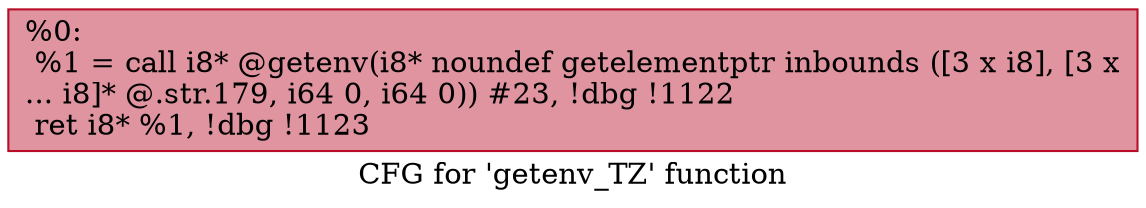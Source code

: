 digraph "CFG for 'getenv_TZ' function" {
	label="CFG for 'getenv_TZ' function";

	Node0x1860340 [shape=record,color="#b70d28ff", style=filled, fillcolor="#b70d2870",label="{%0:\l  %1 = call i8* @getenv(i8* noundef getelementptr inbounds ([3 x i8], [3 x\l... i8]* @.str.179, i64 0, i64 0)) #23, !dbg !1122\l  ret i8* %1, !dbg !1123\l}"];
}
